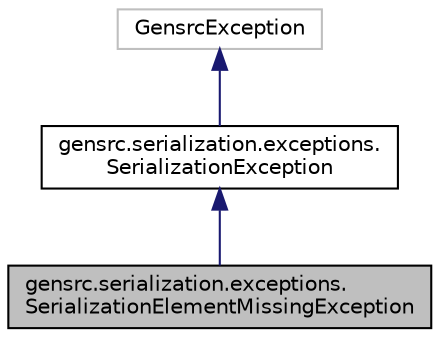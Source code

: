 digraph "gensrc.serialization.exceptions.SerializationElementMissingException"
{
  edge [fontname="Helvetica",fontsize="10",labelfontname="Helvetica",labelfontsize="10"];
  node [fontname="Helvetica",fontsize="10",shape=record];
  Node0 [label="gensrc.serialization.exceptions.\lSerializationElementMissingException",height=0.2,width=0.4,color="black", fillcolor="grey75", style="filled", fontcolor="black"];
  Node1 -> Node0 [dir="back",color="midnightblue",fontsize="10",style="solid",fontname="Helvetica"];
  Node1 [label="gensrc.serialization.exceptions.\lSerializationException",height=0.2,width=0.4,color="black", fillcolor="white", style="filled",URL="$classgensrc_1_1serialization_1_1exceptions_1_1_serialization_exception.html"];
  Node2 -> Node1 [dir="back",color="midnightblue",fontsize="10",style="solid",fontname="Helvetica"];
  Node2 [label="GensrcException",height=0.2,width=0.4,color="grey75", fillcolor="white", style="filled"];
}
